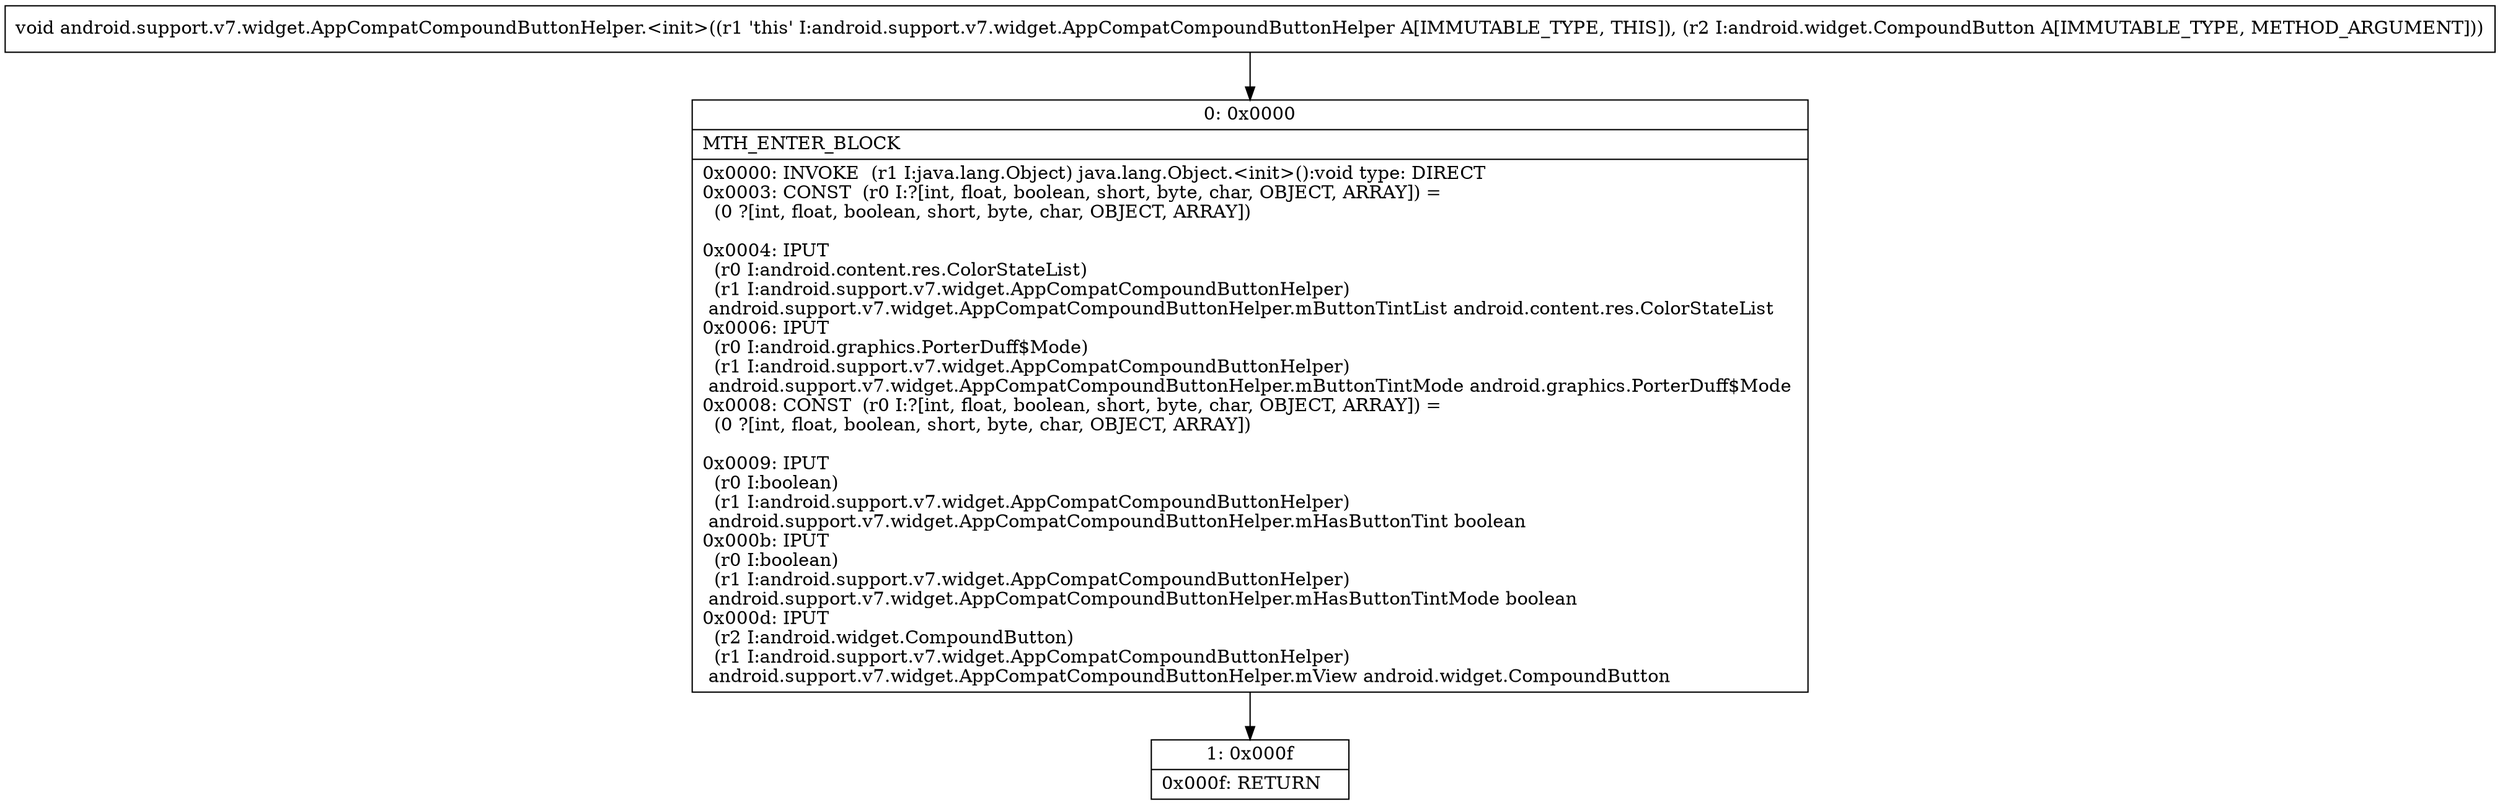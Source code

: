 digraph "CFG forandroid.support.v7.widget.AppCompatCompoundButtonHelper.\<init\>(Landroid\/widget\/CompoundButton;)V" {
Node_0 [shape=record,label="{0\:\ 0x0000|MTH_ENTER_BLOCK\l|0x0000: INVOKE  (r1 I:java.lang.Object) java.lang.Object.\<init\>():void type: DIRECT \l0x0003: CONST  (r0 I:?[int, float, boolean, short, byte, char, OBJECT, ARRAY]) = \l  (0 ?[int, float, boolean, short, byte, char, OBJECT, ARRAY])\l \l0x0004: IPUT  \l  (r0 I:android.content.res.ColorStateList)\l  (r1 I:android.support.v7.widget.AppCompatCompoundButtonHelper)\l android.support.v7.widget.AppCompatCompoundButtonHelper.mButtonTintList android.content.res.ColorStateList \l0x0006: IPUT  \l  (r0 I:android.graphics.PorterDuff$Mode)\l  (r1 I:android.support.v7.widget.AppCompatCompoundButtonHelper)\l android.support.v7.widget.AppCompatCompoundButtonHelper.mButtonTintMode android.graphics.PorterDuff$Mode \l0x0008: CONST  (r0 I:?[int, float, boolean, short, byte, char, OBJECT, ARRAY]) = \l  (0 ?[int, float, boolean, short, byte, char, OBJECT, ARRAY])\l \l0x0009: IPUT  \l  (r0 I:boolean)\l  (r1 I:android.support.v7.widget.AppCompatCompoundButtonHelper)\l android.support.v7.widget.AppCompatCompoundButtonHelper.mHasButtonTint boolean \l0x000b: IPUT  \l  (r0 I:boolean)\l  (r1 I:android.support.v7.widget.AppCompatCompoundButtonHelper)\l android.support.v7.widget.AppCompatCompoundButtonHelper.mHasButtonTintMode boolean \l0x000d: IPUT  \l  (r2 I:android.widget.CompoundButton)\l  (r1 I:android.support.v7.widget.AppCompatCompoundButtonHelper)\l android.support.v7.widget.AppCompatCompoundButtonHelper.mView android.widget.CompoundButton \l}"];
Node_1 [shape=record,label="{1\:\ 0x000f|0x000f: RETURN   \l}"];
MethodNode[shape=record,label="{void android.support.v7.widget.AppCompatCompoundButtonHelper.\<init\>((r1 'this' I:android.support.v7.widget.AppCompatCompoundButtonHelper A[IMMUTABLE_TYPE, THIS]), (r2 I:android.widget.CompoundButton A[IMMUTABLE_TYPE, METHOD_ARGUMENT])) }"];
MethodNode -> Node_0;
Node_0 -> Node_1;
}

